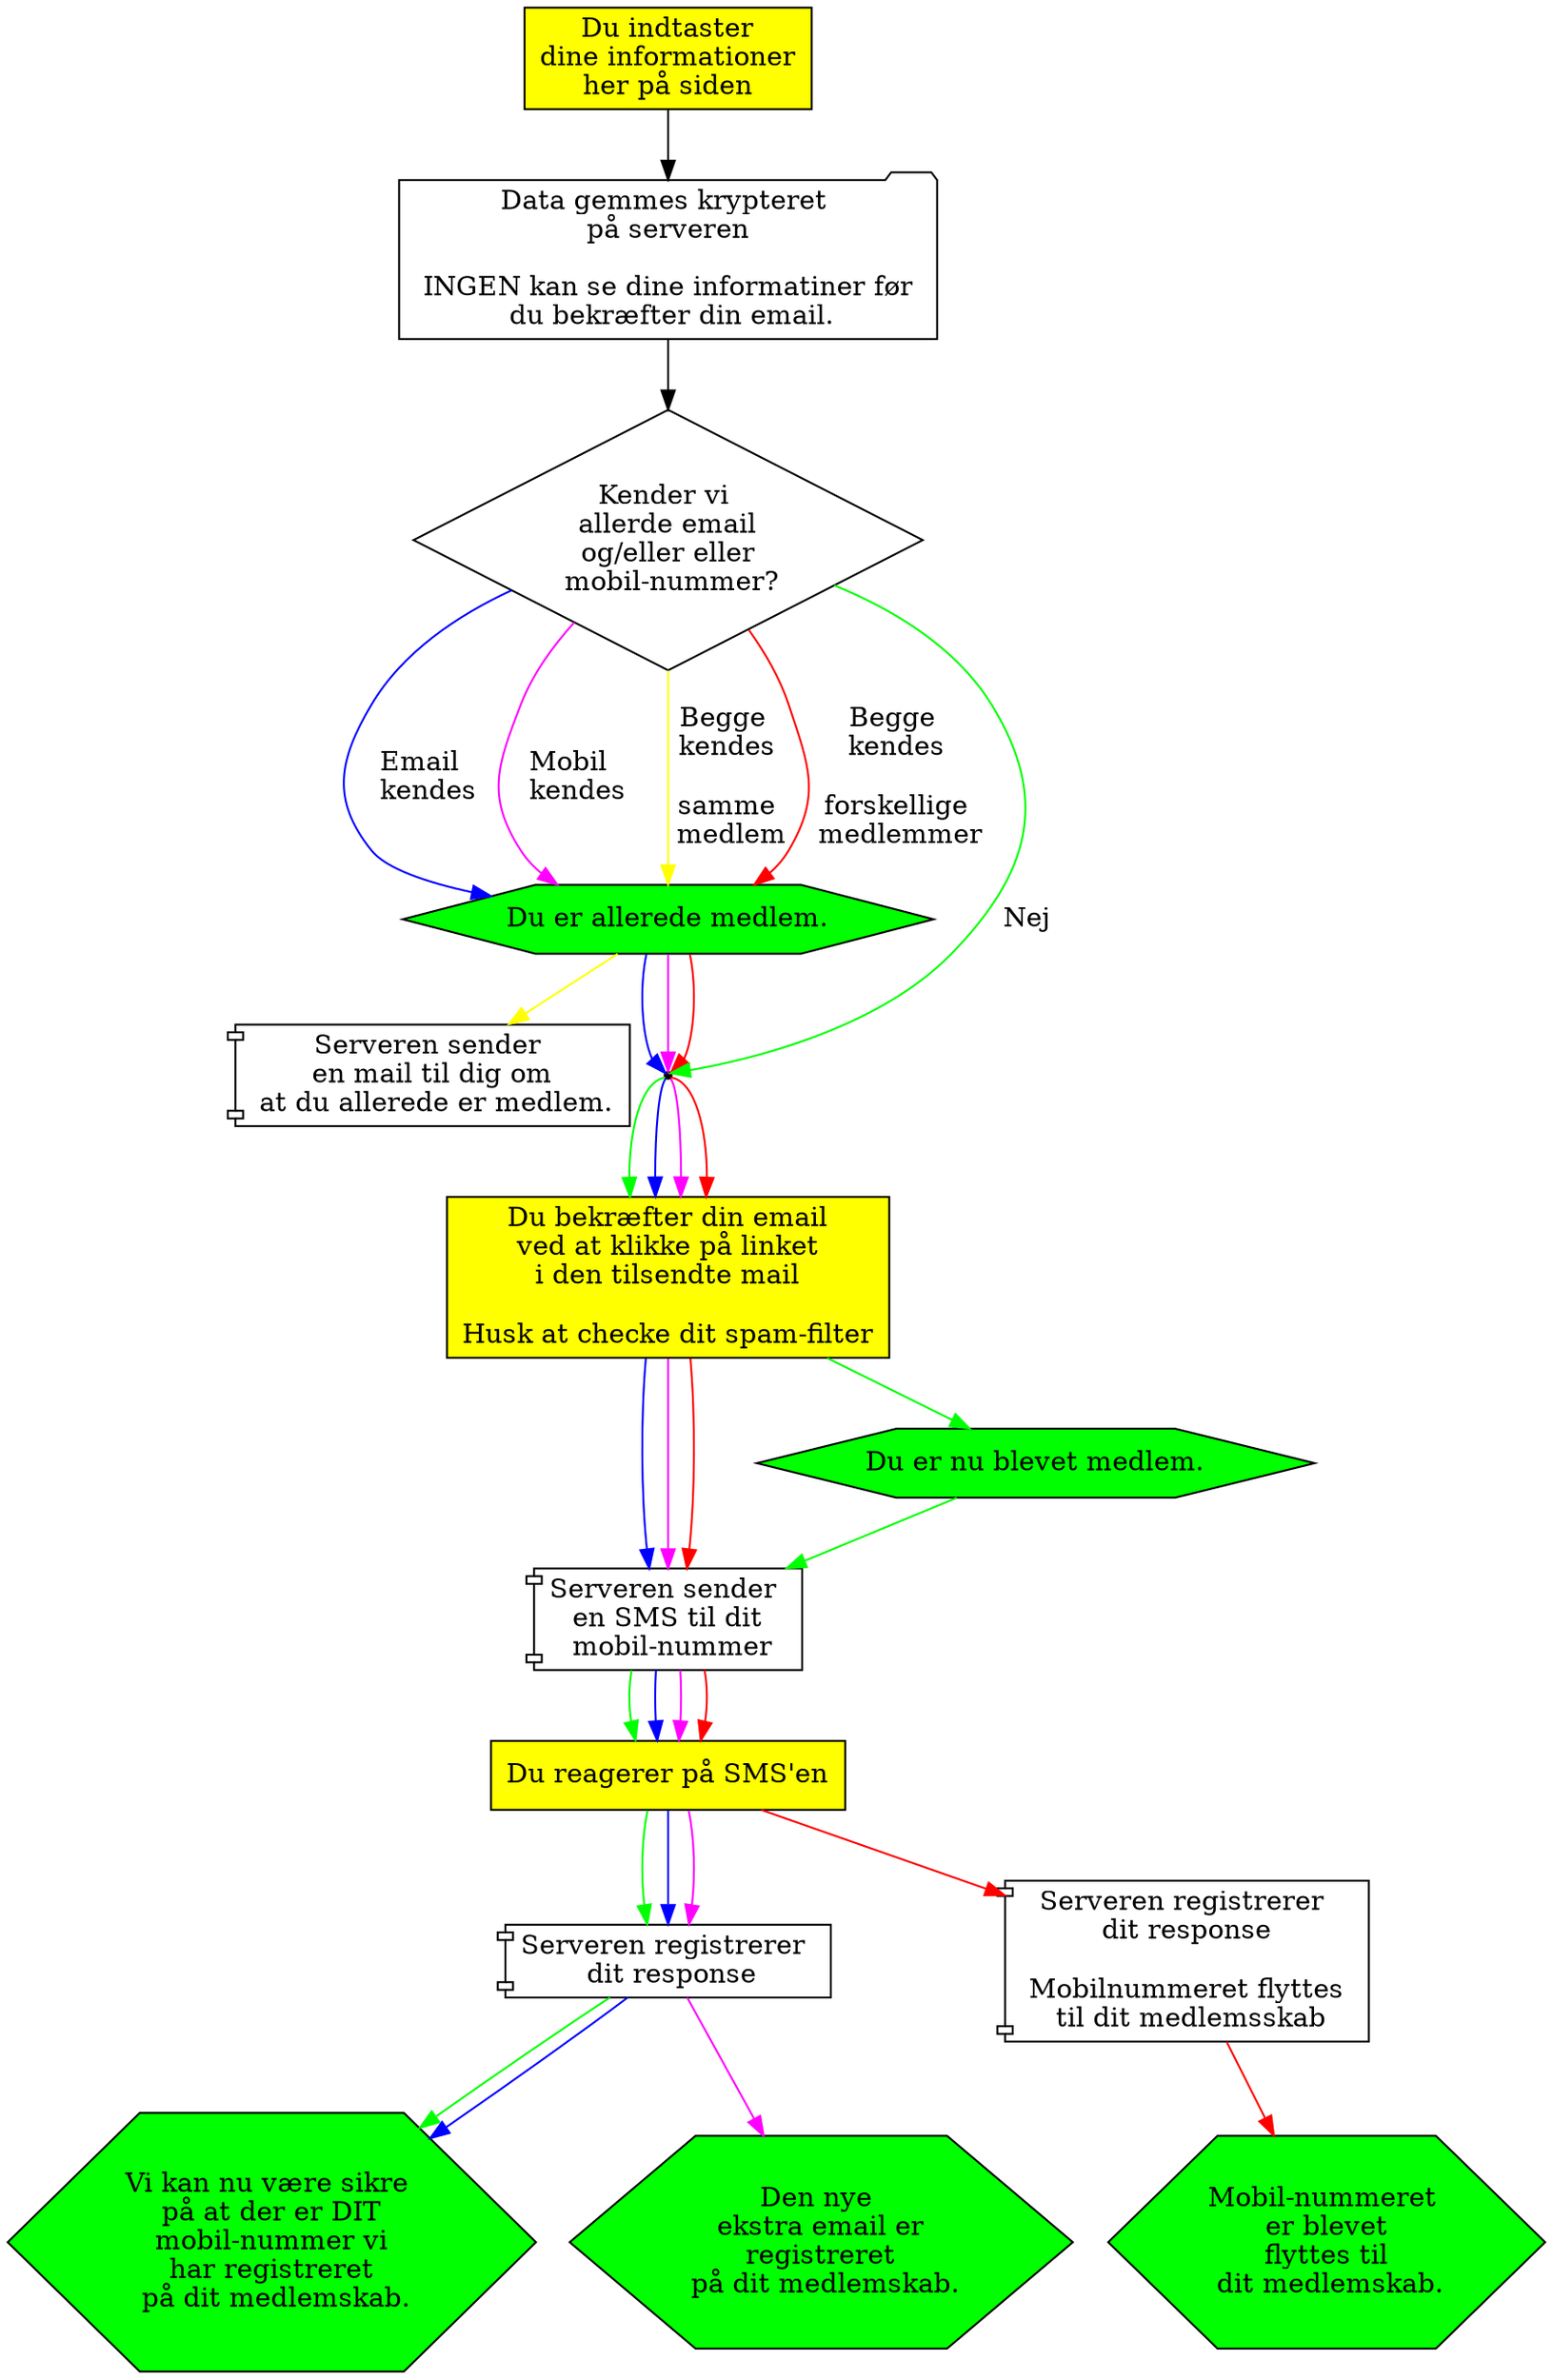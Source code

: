 digraph indmeldelse {
  { # Dine handlinger
    node [ shape=box style=filled fillcolor=yellow ];
    indtast         [label="Du indtaster\ndine informationer\nher på siden"];
    confirm_email   [label="Du bekræfter din email\nved at klikke på linket\ni den tilsendte mail\n\nHusk at checke dit spam-filter"];
    confirm_sms     [label="Du reagerer på SMS'en"];
  }
  send_tilmelding        [shape=folder label="Data gemmes krypteret \n på serveren \n \n INGEN kan se dine informatiner før \n du bekræfter din email."];
  { # Server-aktiviteter
    node [shape=component];
    server_sender_allerede_medlem [label="Serveren sender \n en mail til dig om \n at du allerede er medlem."];
    server_sender_sms             [label="Serveren sender \n en SMS til dit \n mobil-nummer"];
    sms_confirmed                 [label="Serveren registrerer \n dit response"];
    sms_move_confirmed            [label="Serveren registrerer \n dit response \n\n Mobilnummeret flyttes \n til dit medlemsskab"];
  }
  { # Results
    node [shape=hexagon   style=filled fillcolor=green ];
    du_biver_medlem        [label="Du er nu blevet medlem."];
    allerede_medlem        [label="Du er allerede medlem."];
    mobile_ok              [label="Vi kan nu være sikre \n på at der er DIT \n mobil-nummer vi \n har registreret \n på dit medlemskab."]; 
    email_added            [label="Den nye \n ekstra email er \n registreret \n på dit medlemskab." ];
    mobile_moved           [label="Mobil-nummeret \n er blevet \n flyttes til \n dit medlemskab." ];
}
  { # Valg
    node [shape=diamond];
    findes_allerede        [label="Kender vi \n allerde email \n og/eller eller \n mobil-nummer?"];
  }

  node [shape=point];

  indtast -> send_tilmelding -> findes_allerede;
  {
    edge [color=green];
                      findes_allerede ->                    server_sender_email [label="Nej"];
                                                            server_sender_email -> confirm_email -> du_biver_medlem -> server_sender_sms -> confirm_sms -> sms_confirmed  -> mobile_ok;
  }
  {
    edge [color=blue];
                      findes_allerede -> allerede_medlem                        [label="Email \n kendes"];
                                         allerede_medlem -> server_sender_email -> confirm_email ->                    server_sender_sms -> confirm_sms -> sms_confirmed -> mobile_ok;
  }
  {
    edge [color=magenta];
                      findes_allerede -> allerede_medlem                        [label="Mobil \n kendes"];
                                         allerede_medlem -> server_sender_email -> confirm_email ->                    server_sender_sms -> confirm_sms -> sms_confirmed -> email_added;
  }
  {
    edge [color=yellow];
                      findes_allerede -> allerede_medlem                        [label="Begge \n kendes \n\n samme \n medlem"];
                                         allerede_medlem -> server_sender_allerede_medlem;
  }
  {
    edge [color=red];
                      findes_allerede -> allerede_medlem                        [label="Begge \n kendes \n\n forskellige \n medlemmer"];
                                         allerede_medlem -> server_sender_email -> confirm_email ->                    server_sender_sms -> confirm_sms -> sms_move_confirmed -> mobile_moved;
  }
}
